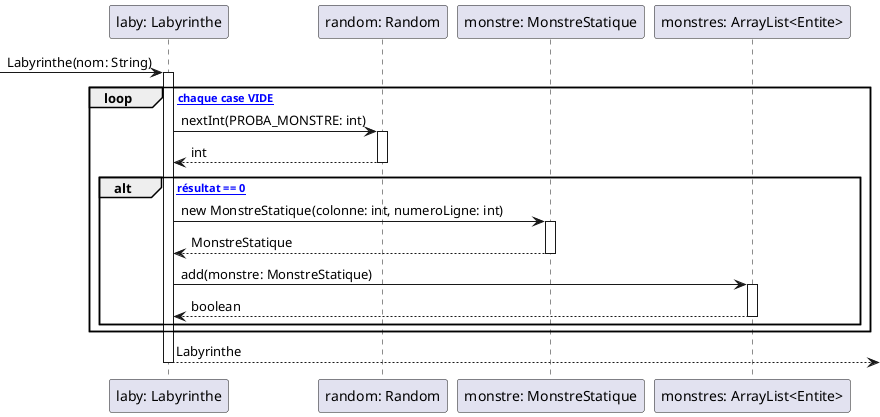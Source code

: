 @startuml
participant "laby: Labyrinthe" as Laby
participant "random: Random" as Random
participant "monstre: MonstreStatique" as Monstre
participant "monstres: ArrayList<Entite>" as Liste

-> Laby : Labyrinthe(nom: String)
activate Laby

loop [pour chaque case VIDE]
    Laby -> Random : nextInt(PROBA_MONSTRE: int)
    activate Random
    Random --> Laby : int
    deactivate Random
    
    alt [si résultat == 0]
        Laby -> Monstre : new MonstreStatique(colonne: int, numeroLigne: int)
        activate Monstre
        Monstre --> Laby : MonstreStatique
        deactivate Monstre
        
        Laby -> Liste : add(monstre: MonstreStatique)
        activate Liste
        Liste --> Laby : boolean
        deactivate Liste
    end
end

Laby --> : Labyrinthe
deactivate Laby
@enduml